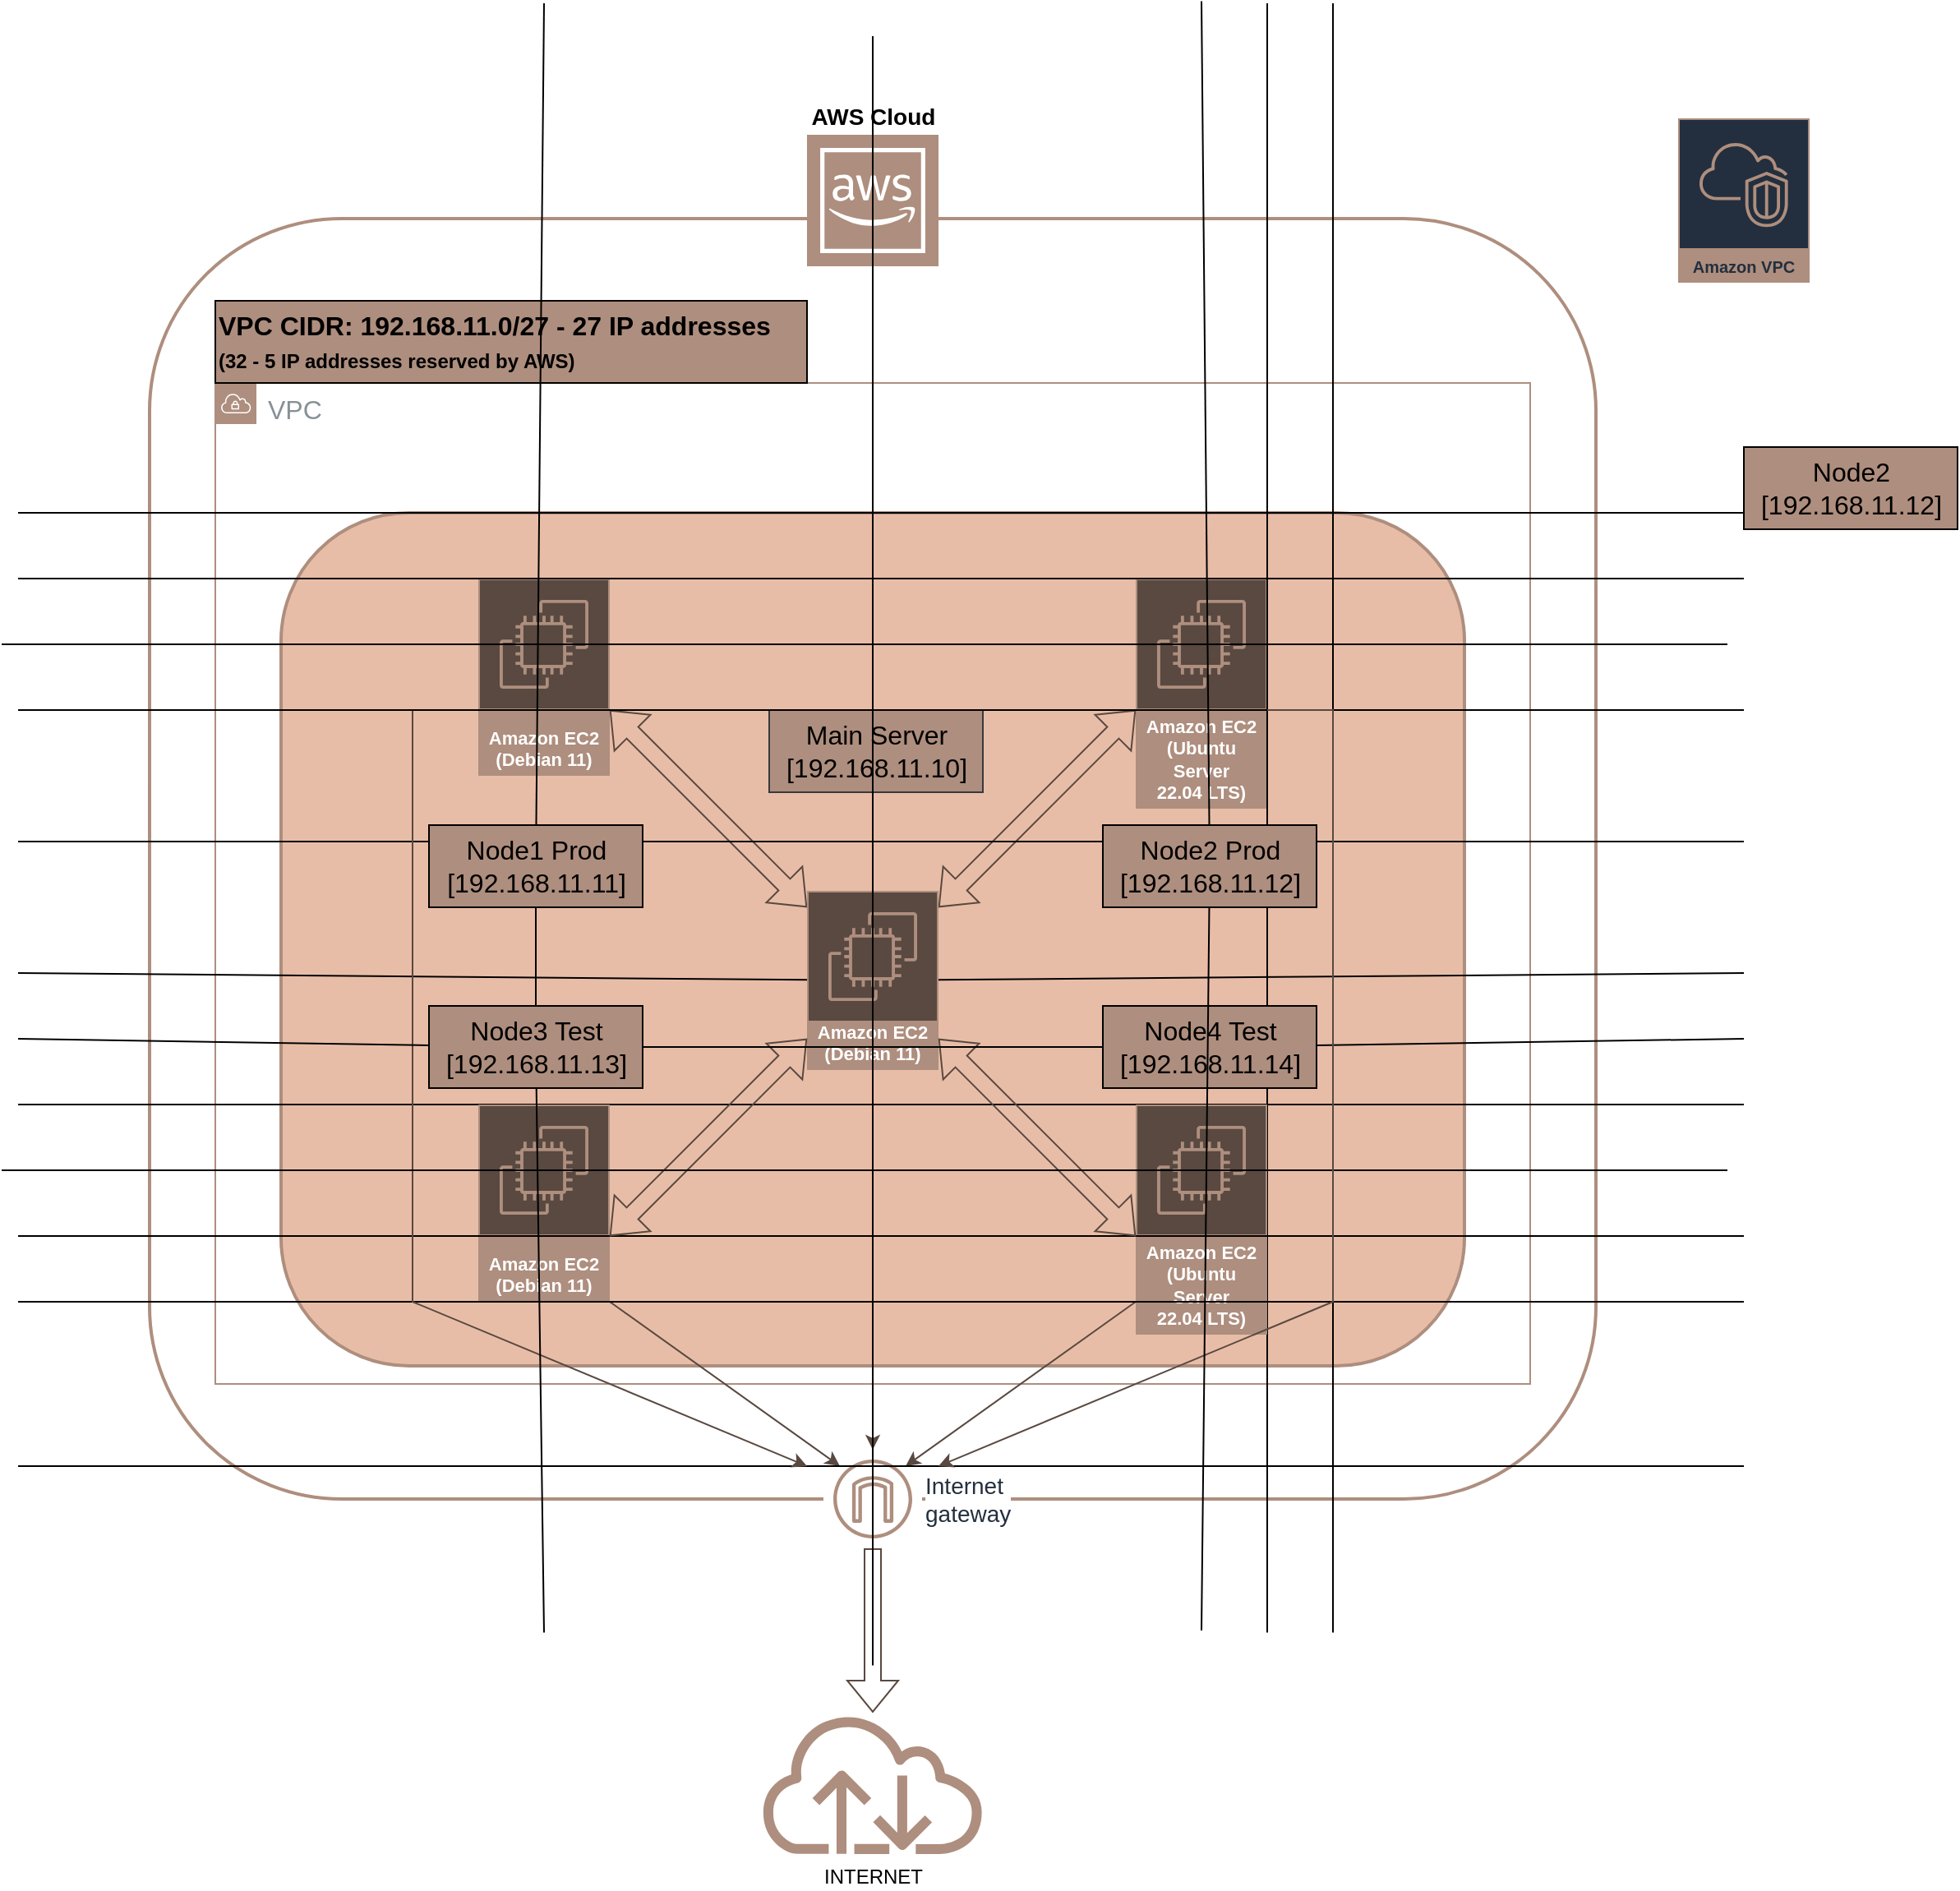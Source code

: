 <mxfile version="20.8.16" type="device"><diagram id="uwG570ptbw5u75M1mNWq" name="Page-1"><mxGraphModel dx="1195" dy="628" grid="1" gridSize="10" guides="0" tooltips="1" connect="1" arrows="1" fold="1" page="1" pageScale="1" pageWidth="1169" pageHeight="827" math="0" shadow="0"><root><mxCell id="0"/><mxCell id="1" parent="0"/><mxCell id="eGYBEunt43ErHHiM1uW--8" value="" style="rounded=1;whiteSpace=wrap;html=1;labelBackgroundColor=default;strokeColor=#ae8e7e;fontSize=14;fontColor=#00CCCC;fillColor=default;strokeWidth=2;" parent="1" vertex="1"><mxGeometry x="120" y="261" width="880" height="779" as="geometry"/></mxCell><mxCell id="eGYBEunt43ErHHiM1uW--1" value="&lt;b&gt;&lt;font style=&quot;font-size: 14px;&quot;&gt;AWS Cloud&lt;/font&gt;&lt;/b&gt;" style="sketch=0;outlineConnect=0;dashed=0;verticalLabelPosition=top;verticalAlign=bottom;align=center;html=1;fontSize=12;fontStyle=0;aspect=fixed;shape=mxgraph.aws4.resourceIcon;resIcon=mxgraph.aws4.aws_cloud;fillColor=#ae8e7e;strokeColor=#FFFFFF;labelPosition=center;" parent="1" vertex="1"><mxGeometry x="520" y="210" width="80" height="80" as="geometry"/></mxCell><mxCell id="eGYBEunt43ErHHiM1uW--2" value="&lt;font style=&quot;font-size: 16px;&quot;&gt;VPC&lt;/font&gt;" style="sketch=0;outlineConnect=0;gradientColor=none;html=1;whiteSpace=wrap;fontSize=12;fontStyle=0;shape=mxgraph.aws4.group;grIcon=mxgraph.aws4.group_vpc;strokeColor=#ae8e7e;fillColor=none;verticalAlign=top;align=left;spacingLeft=30;fontColor=#879196;dashed=0;" parent="1" vertex="1"><mxGeometry x="160" y="361" width="800" height="609" as="geometry"/></mxCell><mxCell id="eGYBEunt43ErHHiM1uW--17" value="" style="rounded=1;whiteSpace=wrap;html=1;labelBackgroundColor=default;strokeColor=#ae8e7e;strokeWidth=2;fontSize=14;fontColor=#00CCCC;fillColor=#E8BDA7;" parent="1" vertex="1"><mxGeometry x="200" y="440" width="720" height="519" as="geometry"/></mxCell><mxCell id="eGYBEunt43ErHHiM1uW--3" value="&lt;div style=&quot;font-size: 11px;&quot;&gt;&lt;font style=&quot;font-size: 11px;&quot;&gt;Amazon EC2&lt;/font&gt;&lt;/div&gt;&lt;div style=&quot;font-size: 11px;&quot;&gt;&lt;font style=&quot;font-size: 11px;&quot;&gt;(Debian 11)&lt;br&gt;&lt;/font&gt;&lt;/div&gt;" style="sketch=0;outlineConnect=0;strokeColor=#ae8e7e;fillColor=#594940;dashed=0;verticalLabelPosition=middle;verticalAlign=bottom;align=center;html=1;whiteSpace=wrap;fontSize=10;fontStyle=1;spacing=3;shape=mxgraph.aws4.productIcon;prIcon=mxgraph.aws4.ec2;fontColor=#ffffff;" parent="1" vertex="1"><mxGeometry x="320" y="480" width="80" height="120" as="geometry"/></mxCell><mxCell id="eGYBEunt43ErHHiM1uW--4" value="&lt;div style=&quot;font-size: 11px;&quot;&gt;&lt;font style=&quot;font-size: 11px;&quot;&gt;Amazon EC2&lt;/font&gt;&lt;/div&gt;&lt;div style=&quot;font-size: 11px;&quot;&gt;&lt;font style=&quot;font-size: 11px;&quot;&gt;(Ubuntu Server&lt;br&gt;&lt;/font&gt;&lt;/div&gt;&lt;div style=&quot;font-size: 11px;&quot;&gt;&lt;font style=&quot;font-size: 11px;&quot;&gt;22.04 LTS)&lt;br&gt;&lt;/font&gt;&lt;/div&gt;" style="sketch=0;outlineConnect=0;strokeColor=#ae8e7e;fillColor=#594940;dashed=0;verticalLabelPosition=middle;verticalAlign=bottom;align=center;html=1;whiteSpace=wrap;fontSize=10;fontStyle=1;spacing=3;shape=mxgraph.aws4.productIcon;prIcon=mxgraph.aws4.ec2;fontColor=#ffffff;" parent="1" vertex="1"><mxGeometry x="720" y="480" width="80" height="140" as="geometry"/></mxCell><mxCell id="eGYBEunt43ErHHiM1uW--5" value="Amazon VPC" style="sketch=0;outlineConnect=0;fontColor=#232F3E;gradientColor=none;strokeColor=#ae8e7e;fillColor=#232F3E;dashed=0;verticalLabelPosition=middle;verticalAlign=bottom;align=center;html=1;whiteSpace=wrap;fontSize=10;fontStyle=1;spacing=3;shape=mxgraph.aws4.productIcon;prIcon=mxgraph.aws4.vpc;" parent="1" vertex="1"><mxGeometry x="1050" y="200" width="80" height="100" as="geometry"/></mxCell><mxCell id="eGYBEunt43ErHHiM1uW--6" value="&lt;font style=&quot;font-size: 14px;&quot;&gt;Internet&lt;br&gt;gateway&lt;/font&gt;" style="sketch=0;outlineConnect=0;fontColor=#232F3E;gradientColor=none;strokeColor=#ae8e7e;fillColor=default;dashed=0;verticalLabelPosition=middle;verticalAlign=middle;align=left;html=1;fontSize=12;fontStyle=0;aspect=fixed;shape=mxgraph.aws4.resourceIcon;resIcon=mxgraph.aws4.internet_gateway;labelBackgroundColor=default;labelPosition=right;" parent="1" vertex="1"><mxGeometry x="530" y="1010" width="60" height="60" as="geometry"/></mxCell><mxCell id="eGYBEunt43ErHHiM1uW--7" value="&lt;div align=&quot;left&quot;&gt;&lt;font&gt;&lt;b&gt;&lt;font style=&quot;font-size: 16px;&quot;&gt;VPC CIDR: 192.168.11.0/27 - 27 IP addresses &lt;br&gt;&lt;/font&gt;&lt;/b&gt;&lt;/font&gt;&lt;/div&gt;&lt;div align=&quot;left&quot;&gt;&lt;font size=&quot;1&quot;&gt;&lt;b&gt;&lt;font style=&quot;font-size: 12px;&quot;&gt;(32 - 5 IP addresses reserved by AWS)&lt;/font&gt;&lt;/b&gt;&lt;/font&gt;&lt;/div&gt;" style="text;html=1;align=left;verticalAlign=middle;resizable=0;points=[];autosize=1;strokeColor=#000000;fillColor=#ae8e7e;fontSize=16;fontColor=#000000;" parent="1" vertex="1"><mxGeometry x="160" y="311" width="360" height="50" as="geometry"/></mxCell><mxCell id="eGYBEunt43ErHHiM1uW--12" value="" style="shape=flexArrow;endArrow=classic;html=1;rounded=0;strokeColor=#594940;fontSize=14;fontColor=#00CCCC;fillColor=default;" parent="1" source="eGYBEunt43ErHHiM1uW--6" edge="1"><mxGeometry width="50" height="50" relative="1" as="geometry"><mxPoint x="1030" y="624" as="sourcePoint"/><mxPoint x="560" y="1170" as="targetPoint"/></mxGeometry></mxCell><mxCell id="eGYBEunt43ErHHiM1uW--13" value="&lt;font&gt;INTERNET&lt;/font&gt;" style="sketch=0;outlineConnect=0;fillColor=#ae8e7e;strokeColor=#ae8e7e;dashed=0;verticalLabelPosition=bottom;verticalAlign=top;align=center;html=1;fontSize=12;fontStyle=0;aspect=fixed;pointerEvents=1;shape=mxgraph.aws4.internet;labelBackgroundColor=default;strokeWidth=2;fontColor=#000000;" parent="1" vertex="1"><mxGeometry x="490" y="1170" width="139.75" height="86" as="geometry"/></mxCell><mxCell id="Kw7kmvwytlekDKTqWCcT-1" value="" style="endArrow=classic;html=1;rounded=0;fillColor=#1ba1e2;strokeColor=#594940;" parent="1" edge="1"><mxGeometry width="50" height="50" relative="1" as="geometry"><mxPoint x="720" y="920" as="sourcePoint"/><mxPoint x="580" y="1020" as="targetPoint"/></mxGeometry></mxCell><mxCell id="Kw7kmvwytlekDKTqWCcT-2" value="" style="endArrow=classic;html=1;rounded=0;fillColor=#1ba1e2;strokeColor=#594940;" parent="1" edge="1"><mxGeometry width="50" height="50" relative="1" as="geometry"><mxPoint x="400" y="920" as="sourcePoint"/><mxPoint x="540" y="1020" as="targetPoint"/></mxGeometry></mxCell><mxCell id="Kw7kmvwytlekDKTqWCcT-4" value="&lt;div style=&quot;font-size: 16px;&quot; align=&quot;center&quot;&gt;&lt;font style=&quot;font-size: 16px;&quot;&gt;Node2&lt;/font&gt;&lt;/div&gt;&lt;div style=&quot;font-size: 16px;&quot; align=&quot;center&quot;&gt;&lt;font style=&quot;font-size: 16px;&quot;&gt;[192.168.11.12]&lt;br&gt;&lt;/font&gt;&lt;/div&gt;" style="text;html=1;align=center;verticalAlign=middle;resizable=0;points=[];autosize=1;fontSize=14;fillColor=#AE8E7E;strokeColor=#000000;" parent="1" vertex="1"><mxGeometry x="1090" y="400" width="130" height="50" as="geometry"/></mxCell><mxCell id="DKtaA2h_aztKYHhw31HI-2" value="&lt;div style=&quot;font-size: 16px;&quot; align=&quot;center&quot;&gt;&lt;font style=&quot;font-size: 16px;&quot;&gt;Main Server&lt;br&gt;&lt;/font&gt;&lt;/div&gt;&lt;div style=&quot;font-size: 16px;&quot; align=&quot;center&quot;&gt;&lt;font style=&quot;font-size: 16px;&quot;&gt;[192.168.11.10]&lt;/font&gt;&lt;br&gt;&lt;/div&gt;" style="text;html=1;align=center;verticalAlign=middle;resizable=0;points=[];autosize=1;fontSize=14;fillColor=#AE8E7E;strokeColor=#36393d;" parent="1" vertex="1"><mxGeometry x="497" y="560" width="130" height="50" as="geometry"/></mxCell><mxCell id="DKtaA2h_aztKYHhw31HI-6" value="" style="endArrow=classic;html=1;rounded=0;fillColor=#1ba1e2;strokeColor=#594940;" parent="1" source="DKtaA2h_aztKYHhw31HI-1" target="eGYBEunt43ErHHiM1uW--6" edge="1"><mxGeometry width="50" height="50" relative="1" as="geometry"><mxPoint x="560" y="601" as="sourcePoint"/><mxPoint x="858.04" y="207.82" as="targetPoint"/></mxGeometry></mxCell><mxCell id="SvLawMRuilPtrIww2tS2-1" value="" style="shape=flexArrow;endArrow=classic;startArrow=classic;html=1;rounded=0;strokeColor=#594940;" parent="1" edge="1"><mxGeometry width="100" height="100" relative="1" as="geometry"><mxPoint x="600" y="680" as="sourcePoint"/><mxPoint x="720" y="560" as="targetPoint"/></mxGeometry></mxCell><mxCell id="SvLawMRuilPtrIww2tS2-2" value="" style="shape=flexArrow;endArrow=classic;startArrow=classic;html=1;rounded=0;strokeColor=#594940;" parent="1" edge="1"><mxGeometry width="100" height="100" relative="1" as="geometry"><mxPoint x="400" y="560" as="sourcePoint"/><mxPoint x="520" y="680" as="targetPoint"/></mxGeometry></mxCell><mxCell id="dDAoU0ZdI4F98BdL82hn-4" value="" style="endArrow=none;html=1;rounded=0;" edge="1" parent="1"><mxGeometry width="50" height="50" relative="1" as="geometry"><mxPoint x="40" y="480" as="sourcePoint"/><mxPoint x="1090" y="480" as="targetPoint"/></mxGeometry></mxCell><mxCell id="dDAoU0ZdI4F98BdL82hn-5" value="" style="endArrow=none;html=1;rounded=0;" edge="1" parent="1"><mxGeometry width="50" height="50" relative="1" as="geometry"><mxPoint x="40.0" y="640" as="sourcePoint"/><mxPoint x="1090.0" y="640" as="targetPoint"/></mxGeometry></mxCell><mxCell id="dDAoU0ZdI4F98BdL82hn-6" value="" style="endArrow=none;html=1;rounded=0;" edge="1" parent="1"><mxGeometry width="50" height="50" relative="1" as="geometry"><mxPoint x="40.0" y="800" as="sourcePoint"/><mxPoint x="1090.0" y="800" as="targetPoint"/></mxGeometry></mxCell><mxCell id="dDAoU0ZdI4F98BdL82hn-7" value="" style="endArrow=none;html=1;rounded=0;" edge="1" parent="1"><mxGeometry width="50" height="50" relative="1" as="geometry"><mxPoint x="40.0" y="1020" as="sourcePoint"/><mxPoint x="1090.0" y="1020" as="targetPoint"/></mxGeometry></mxCell><mxCell id="dDAoU0ZdI4F98BdL82hn-8" value="" style="endArrow=none;html=1;rounded=0;startArrow=none;" edge="1" parent="1" source="DKtaA2h_aztKYHhw31HI-1"><mxGeometry width="50" height="50" relative="1" as="geometry"><mxPoint x="40.0" y="720" as="sourcePoint"/><mxPoint x="1090.0" y="720" as="targetPoint"/></mxGeometry></mxCell><mxCell id="dDAoU0ZdI4F98BdL82hn-9" value="" style="endArrow=none;html=1;rounded=0;" edge="1" parent="1" target="DKtaA2h_aztKYHhw31HI-1"><mxGeometry width="50" height="50" relative="1" as="geometry"><mxPoint x="40.0" y="720" as="sourcePoint"/><mxPoint x="1090.0" y="720" as="targetPoint"/></mxGeometry></mxCell><mxCell id="DKtaA2h_aztKYHhw31HI-1" value="&lt;div style=&quot;font-size: 11px;&quot;&gt;&lt;font style=&quot;font-size: 11px;&quot;&gt;Amazon EC2&lt;/font&gt;&lt;/div&gt;&lt;div style=&quot;font-size: 11px;&quot;&gt;&lt;font style=&quot;font-size: 11px;&quot;&gt;(Debian 11)&lt;br&gt;&lt;/font&gt;&lt;/div&gt;" style="sketch=0;outlineConnect=0;strokeColor=#ae8e7e;fillColor=#594940;dashed=0;verticalLabelPosition=middle;verticalAlign=bottom;align=center;html=1;whiteSpace=wrap;fontSize=10;fontStyle=1;spacing=3;shape=mxgraph.aws4.productIcon;prIcon=mxgraph.aws4.ec2;fontColor=#ffffff;" parent="1" vertex="1"><mxGeometry x="520" y="670" width="80" height="109" as="geometry"/></mxCell><mxCell id="dDAoU0ZdI4F98BdL82hn-10" value="" style="endArrow=none;html=1;rounded=0;startArrow=none;" edge="1" parent="1" source="dDAoU0ZdI4F98BdL82hn-30"><mxGeometry width="50" height="50" relative="1" as="geometry"><mxPoint x="760" y="1120" as="sourcePoint"/><mxPoint x="760" y="128.75" as="targetPoint"/></mxGeometry></mxCell><mxCell id="dDAoU0ZdI4F98BdL82hn-11" value="" style="endArrow=none;html=1;rounded=0;" edge="1" parent="1"><mxGeometry width="50" height="50" relative="1" as="geometry"><mxPoint x="800.0" y="1121.25" as="sourcePoint"/><mxPoint x="800.0" y="130" as="targetPoint"/></mxGeometry></mxCell><mxCell id="dDAoU0ZdI4F98BdL82hn-12" value="&lt;div style=&quot;font-size: 11px;&quot;&gt;&lt;font style=&quot;font-size: 11px;&quot;&gt;Amazon EC2&lt;/font&gt;&lt;/div&gt;&lt;div style=&quot;font-size: 11px;&quot;&gt;&lt;font style=&quot;font-size: 11px;&quot;&gt;(Debian 11)&lt;br&gt;&lt;/font&gt;&lt;/div&gt;" style="sketch=0;outlineConnect=0;strokeColor=#ae8e7e;fillColor=#594940;dashed=0;verticalLabelPosition=middle;verticalAlign=bottom;align=center;html=1;whiteSpace=wrap;fontSize=10;fontStyle=1;spacing=3;shape=mxgraph.aws4.productIcon;prIcon=mxgraph.aws4.ec2;fontColor=#ffffff;labelPosition=center;" vertex="1" parent="1"><mxGeometry x="320" y="800" width="80" height="120" as="geometry"/></mxCell><mxCell id="dDAoU0ZdI4F98BdL82hn-13" value="&lt;div style=&quot;font-size: 11px;&quot;&gt;&lt;font style=&quot;font-size: 11px;&quot;&gt;Amazon EC2&lt;/font&gt;&lt;/div&gt;&lt;div style=&quot;font-size: 11px;&quot;&gt;&lt;font style=&quot;font-size: 11px;&quot;&gt;(Ubuntu Server&lt;br&gt;&lt;/font&gt;&lt;/div&gt;&lt;div style=&quot;font-size: 11px;&quot;&gt;&lt;font style=&quot;font-size: 11px;&quot;&gt;22.04 LTS)&lt;br&gt;&lt;/font&gt;&lt;/div&gt;" style="sketch=0;outlineConnect=0;strokeColor=#ae8e7e;fillColor=#594940;dashed=0;verticalLabelPosition=middle;verticalAlign=bottom;align=center;html=1;whiteSpace=wrap;fontSize=10;fontStyle=1;spacing=3;shape=mxgraph.aws4.productIcon;prIcon=mxgraph.aws4.ec2;fontColor=#ffffff;" vertex="1" parent="1"><mxGeometry x="720" y="800" width="80" height="140" as="geometry"/></mxCell><mxCell id="dDAoU0ZdI4F98BdL82hn-15" value="" style="endArrow=none;html=1;rounded=0;startArrow=none;" edge="1" parent="1" source="dDAoU0ZdI4F98BdL82hn-31"><mxGeometry width="50" height="50" relative="1" as="geometry"><mxPoint x="40.0" y="760" as="sourcePoint"/><mxPoint x="1090.0" y="760" as="targetPoint"/></mxGeometry></mxCell><mxCell id="dDAoU0ZdI4F98BdL82hn-17" value="" style="endArrow=none;html=1;rounded=0;" edge="1" parent="1"><mxGeometry width="50" height="50" relative="1" as="geometry"><mxPoint x="40.0" y="880" as="sourcePoint"/><mxPoint x="1090.0" y="880" as="targetPoint"/></mxGeometry></mxCell><mxCell id="dDAoU0ZdI4F98BdL82hn-18" value="" style="shape=flexArrow;endArrow=classic;startArrow=classic;html=1;rounded=0;strokeColor=#594940;" edge="1" parent="1"><mxGeometry width="100" height="100" relative="1" as="geometry"><mxPoint x="400" y="880" as="sourcePoint"/><mxPoint x="520" y="760" as="targetPoint"/></mxGeometry></mxCell><mxCell id="dDAoU0ZdI4F98BdL82hn-19" value="" style="shape=flexArrow;endArrow=classic;startArrow=classic;html=1;rounded=0;strokeColor=#594940;" edge="1" parent="1"><mxGeometry width="100" height="100" relative="1" as="geometry"><mxPoint x="720" y="880" as="sourcePoint"/><mxPoint x="600" y="760" as="targetPoint"/></mxGeometry></mxCell><mxCell id="dDAoU0ZdI4F98BdL82hn-20" value="" style="endArrow=none;html=1;rounded=0;" edge="1" parent="1"><mxGeometry width="50" height="50" relative="1" as="geometry"><mxPoint x="560" y="1141.25" as="sourcePoint"/><mxPoint x="560" y="150" as="targetPoint"/></mxGeometry></mxCell><mxCell id="dDAoU0ZdI4F98BdL82hn-21" value="" style="endArrow=none;html=1;rounded=0;" edge="1" parent="1"><mxGeometry width="50" height="50" relative="1" as="geometry"><mxPoint x="40.0" y="920" as="sourcePoint"/><mxPoint x="1090.0" y="920" as="targetPoint"/></mxGeometry></mxCell><mxCell id="dDAoU0ZdI4F98BdL82hn-22" value="" style="endArrow=none;html=1;rounded=0;" edge="1" parent="1"><mxGeometry width="50" height="50" relative="1" as="geometry"><mxPoint x="40" y="440" as="sourcePoint"/><mxPoint x="1090.0" y="440" as="targetPoint"/></mxGeometry></mxCell><mxCell id="dDAoU0ZdI4F98BdL82hn-23" value="" style="endArrow=classic;html=1;rounded=0;fillColor=#1ba1e2;strokeColor=#594940;" edge="1" parent="1"><mxGeometry width="50" height="50" relative="1" as="geometry"><mxPoint x="320" y="560" as="sourcePoint"/><mxPoint x="520" y="1020" as="targetPoint"/><Array as="points"><mxPoint x="280" y="560"/><mxPoint x="280" y="920"/></Array></mxGeometry></mxCell><mxCell id="dDAoU0ZdI4F98BdL82hn-24" value="" style="endArrow=none;html=1;rounded=0;" edge="1" parent="1"><mxGeometry width="50" height="50" relative="1" as="geometry"><mxPoint x="30" y="520" as="sourcePoint"/><mxPoint x="1080.0" y="520" as="targetPoint"/></mxGeometry></mxCell><mxCell id="dDAoU0ZdI4F98BdL82hn-25" value="" style="endArrow=none;html=1;rounded=0;" edge="1" parent="1"><mxGeometry width="50" height="50" relative="1" as="geometry"><mxPoint x="30" y="840" as="sourcePoint"/><mxPoint x="1080.0" y="840" as="targetPoint"/></mxGeometry></mxCell><mxCell id="dDAoU0ZdI4F98BdL82hn-26" value="" style="endArrow=none;html=1;rounded=0;startArrow=none;" edge="1" parent="1" source="Kw7kmvwytlekDKTqWCcT-3"><mxGeometry width="50" height="50" relative="1" as="geometry"><mxPoint x="360" y="1121.25" as="sourcePoint"/><mxPoint x="360" y="130" as="targetPoint"/></mxGeometry></mxCell><mxCell id="dDAoU0ZdI4F98BdL82hn-27" value="" style="endArrow=none;html=1;rounded=0;" edge="1" parent="1"><mxGeometry width="50" height="50" relative="1" as="geometry"><mxPoint x="840" y="1121.25" as="sourcePoint"/><mxPoint x="840" y="130" as="targetPoint"/></mxGeometry></mxCell><mxCell id="dDAoU0ZdI4F98BdL82hn-28" value="" style="endArrow=none;html=1;rounded=0;" edge="1" parent="1"><mxGeometry width="50" height="50" relative="1" as="geometry"><mxPoint x="40.0" y="560" as="sourcePoint"/><mxPoint x="1090.0" y="560" as="targetPoint"/></mxGeometry></mxCell><mxCell id="dDAoU0ZdI4F98BdL82hn-29" value="" style="endArrow=classic;html=1;rounded=0;fillColor=#1ba1e2;strokeColor=#594940;" edge="1" parent="1"><mxGeometry width="50" height="50" relative="1" as="geometry"><mxPoint x="800" y="560" as="sourcePoint"/><mxPoint x="600" y="1020" as="targetPoint"/><Array as="points"><mxPoint x="840" y="560"/><mxPoint x="840" y="920"/></Array></mxGeometry></mxCell><mxCell id="dDAoU0ZdI4F98BdL82hn-32" value="" style="endArrow=none;html=1;rounded=0;startArrow=none;" edge="1" parent="1" source="dDAoU0ZdI4F98BdL82hn-33" target="dDAoU0ZdI4F98BdL82hn-31"><mxGeometry width="50" height="50" relative="1" as="geometry"><mxPoint x="40.0" y="760" as="sourcePoint"/><mxPoint x="1090.0" y="760" as="targetPoint"/></mxGeometry></mxCell><mxCell id="dDAoU0ZdI4F98BdL82hn-31" value="&lt;div style=&quot;font-size: 16px;&quot; align=&quot;center&quot;&gt;&lt;font style=&quot;font-size: 16px;&quot;&gt;Node4 Test&lt;br&gt;&lt;/font&gt;&lt;/div&gt;&lt;div style=&quot;font-size: 16px;&quot; align=&quot;center&quot;&gt;&lt;font style=&quot;font-size: 16px;&quot;&gt;[192.168.11.14]&lt;br&gt;&lt;/font&gt;&lt;/div&gt;" style="text;html=1;align=center;verticalAlign=middle;resizable=0;points=[];autosize=1;fontSize=14;fillColor=#AE8E7E;strokeColor=#000000;" vertex="1" parent="1"><mxGeometry x="700" y="740" width="130" height="50" as="geometry"/></mxCell><mxCell id="dDAoU0ZdI4F98BdL82hn-34" value="" style="endArrow=none;html=1;rounded=0;" edge="1" parent="1" target="dDAoU0ZdI4F98BdL82hn-33"><mxGeometry width="50" height="50" relative="1" as="geometry"><mxPoint x="40.0" y="760" as="sourcePoint"/><mxPoint x="690" y="764.545" as="targetPoint"/></mxGeometry></mxCell><mxCell id="dDAoU0ZdI4F98BdL82hn-36" value="" style="endArrow=none;html=1;rounded=0;startArrow=none;" edge="1" parent="1" source="dDAoU0ZdI4F98BdL82hn-33" target="Kw7kmvwytlekDKTqWCcT-3"><mxGeometry width="50" height="50" relative="1" as="geometry"><mxPoint x="360" y="1121.25" as="sourcePoint"/><mxPoint x="360" y="130" as="targetPoint"/></mxGeometry></mxCell><mxCell id="Kw7kmvwytlekDKTqWCcT-3" value="&lt;div style=&quot;font-size: 16px;&quot; align=&quot;center&quot;&gt;&lt;font style=&quot;font-size: 16px;&quot;&gt;Node1 Prod&lt;br&gt;&lt;/font&gt;&lt;/div&gt;&lt;div style=&quot;font-size: 16px;&quot; align=&quot;center&quot;&gt;&lt;font style=&quot;font-size: 16px;&quot;&gt;[192.168.11.11]&lt;/font&gt;&lt;br&gt;&lt;/div&gt;" style="text;html=1;align=center;verticalAlign=middle;resizable=0;points=[];autosize=1;fontSize=14;fillColor=#AE8E7E;strokeColor=#000000;" parent="1" vertex="1"><mxGeometry x="290" y="630" width="130" height="50" as="geometry"/></mxCell><mxCell id="dDAoU0ZdI4F98BdL82hn-37" value="" style="endArrow=none;html=1;rounded=0;" edge="1" parent="1" target="dDAoU0ZdI4F98BdL82hn-33"><mxGeometry width="50" height="50" relative="1" as="geometry"><mxPoint x="360" y="1121.25" as="sourcePoint"/><mxPoint x="355.28" y="700" as="targetPoint"/></mxGeometry></mxCell><mxCell id="dDAoU0ZdI4F98BdL82hn-33" value="&lt;div style=&quot;font-size: 16px;&quot; align=&quot;center&quot;&gt;&lt;font style=&quot;font-size: 16px;&quot;&gt;Node3 Test&lt;br&gt;&lt;/font&gt;&lt;/div&gt;&lt;div style=&quot;font-size: 16px;&quot; align=&quot;center&quot;&gt;&lt;font style=&quot;font-size: 16px;&quot;&gt;[192.168.11.13]&lt;/font&gt;&lt;br&gt;&lt;/div&gt;" style="text;html=1;align=center;verticalAlign=middle;resizable=0;points=[];autosize=1;fontSize=14;fillColor=#AE8E7E;strokeColor=#000000;" vertex="1" parent="1"><mxGeometry x="290" y="740" width="130" height="50" as="geometry"/></mxCell><mxCell id="dDAoU0ZdI4F98BdL82hn-38" value="" style="endArrow=none;html=1;rounded=0;" edge="1" parent="1" target="dDAoU0ZdI4F98BdL82hn-30"><mxGeometry width="50" height="50" relative="1" as="geometry"><mxPoint x="760" y="1120" as="sourcePoint"/><mxPoint x="760" y="128.75" as="targetPoint"/></mxGeometry></mxCell><mxCell id="dDAoU0ZdI4F98BdL82hn-30" value="&lt;div style=&quot;font-size: 16px;&quot; align=&quot;center&quot;&gt;&lt;font style=&quot;font-size: 16px;&quot;&gt;Node2 Prod&lt;br&gt;&lt;/font&gt;&lt;/div&gt;&lt;div style=&quot;font-size: 16px;&quot; align=&quot;center&quot;&gt;&lt;font style=&quot;font-size: 16px;&quot;&gt;[192.168.11.12]&lt;br&gt;&lt;/font&gt;&lt;/div&gt;" style="text;html=1;align=center;verticalAlign=middle;resizable=0;points=[];autosize=1;fontSize=14;fillColor=#AE8E7E;strokeColor=#000000;" vertex="1" parent="1"><mxGeometry x="700" y="630" width="130" height="50" as="geometry"/></mxCell></root></mxGraphModel></diagram></mxfile>